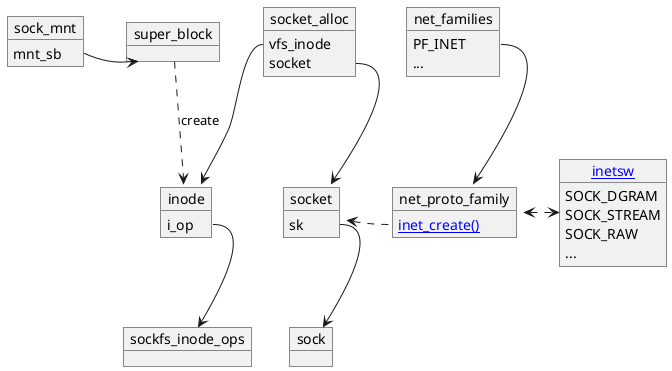@startuml
object sock_mnt
sock_mnt : mnt_sb

object super_block
sock_mnt::mnt_sb -> super_block

object socket_alloc
socket_alloc : vfs_inode
socket_alloc : socket

object inode
inode : i_op
super_block ..> inode : create
socket_alloc::vfs_inode --> inode

object sockfs_inode_ops
inode::i_op --> sockfs_inode_ops

object socket
socket : sk
socket_alloc::socket --> socket

object sock
socket::sk --> sock

object net_families
net_families : PF_INET 
net_families : ...

object "net_proto_family" as net_proto_family_inet
net_proto_family_inet : [[http/location/inet_create.act.type inet_create()]] 
net_families::PF_INET --> net_proto_family_inet

socket <. net_proto_family_inet::inet_create

object "[[http/location/../protocol/inet.obj.type inetsw]]" as inetsw
inetsw : SOCK_DGRAM
inetsw : SOCK_STREAM
inetsw : SOCK_RAW
inetsw : ...

net_proto_family_inet <.> inetsw

@enduml
